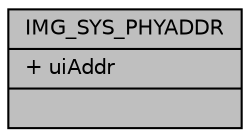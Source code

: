 digraph "IMG_SYS_PHYADDR"
{
 // INTERACTIVE_SVG=YES
 // LATEX_PDF_SIZE
  bgcolor="transparent";
  edge [fontname="Helvetica",fontsize="10",labelfontname="Helvetica",labelfontsize="10"];
  node [fontname="Helvetica",fontsize="10",shape=record];
  Node1 [label="{IMG_SYS_PHYADDR\n|+ uiAddr\l|}",height=0.2,width=0.4,color="black", fillcolor="grey75", style="filled", fontcolor="black",tooltip=" "];
}
